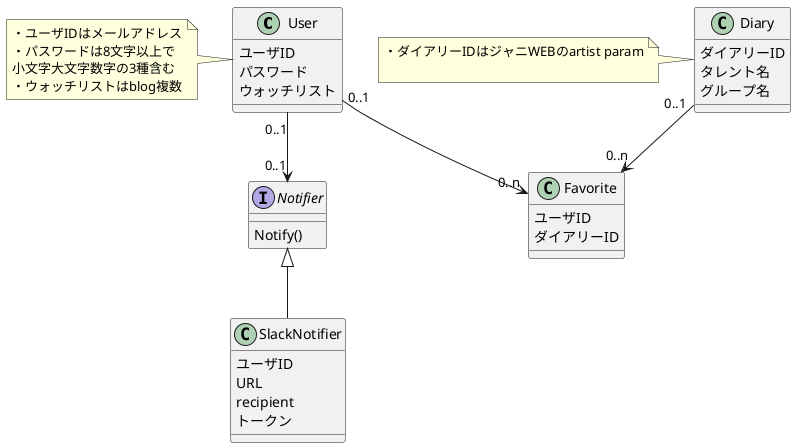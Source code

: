 @startuml domain
class User {
    ユーザID
    パスワード
    ウォッチリスト
}
note left: ・ユーザIDはメールアドレス\n・パスワードは8文字以上で\n小文字大文字数字の3種含む\n・ウォッチリストはblog複数

class Diary {
    ダイアリーID
    タレント名
    グループ名
}
note left: ・ダイアリーIDはジャニWEBのartist param\n

class Favorite {
    ユーザID
    ダイアリーID
}

interface Notifier {
    Notify()
}

class SlackNotifier {
    ユーザID
    URL
    recipient
    トークン
}

User "0..1" --> "0..n" Favorite
Diary "0..1" --> "0..n" Favorite
User "0..1" --> "0..1" Notifier
Notifier <|-- SlackNotifier
@enduml

@startuml usecase
actor "subscriber for Johneys web" as s
rectangle {
    usecase "ユーザ登録" as UC1
    usecase "通知したいブログ（diary）の追加" as UC2
    usecase "通知したいブログ（diary）の削除" as UC3
    usecase "登録しているブログが更新時に通知させる" as UC4
}
s --> UC1
s --> UC2
s --> UC3
s ..> UC4
@enduml